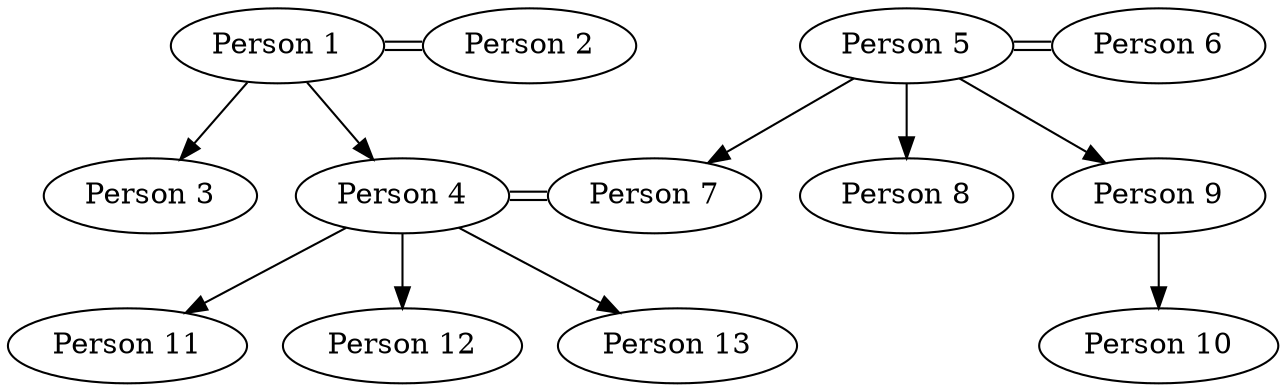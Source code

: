 digraph {
	{
		rank=same
		"Person 1"
		"Person 2"
	}
	"Person 1" -> "Person 2" [arrowhead=none color="black:invis:black"]
	{
		"Person 1"
		"Person 3"
		"Person 1" -> "Person 3"
	}
	{
		"Person 1"
		"Person 4"
		"Person 1" -> "Person 4"
	}
	{
		rank=same
		"Person 5"
		"Person 6"
	}
	"Person 5" -> "Person 6" [arrowhead=none color="black:invis:black"]
	{
		"Person 5"
		"Person 8"
		"Person 5" -> "Person 8"
	}
	{
		"Person 5"
		"Person 9"
		"Person 5" -> "Person 9"
	}
	{
		"Person 9"
		"Person 10"
		"Person 9" -> "Person 10"
	}
	{
		rank=same
		"Person 4"
		"Person 7"
	}
	"Person 4" -> "Person 7" [arrowhead=none color="black:invis:black"]
	{
		"Person 4"
		"Person 11"
		"Person 4" -> "Person 11"
	}
	{
		"Person 4"
		"Person 12"
		"Person 4" -> "Person 12"
	}
	{
		"Person 4"
		"Person 13"
		"Person 4" -> "Person 13"
	}
	{
		"Person 5"
		"Person 7"
		"Person 5" -> "Person 7"
	}
}
